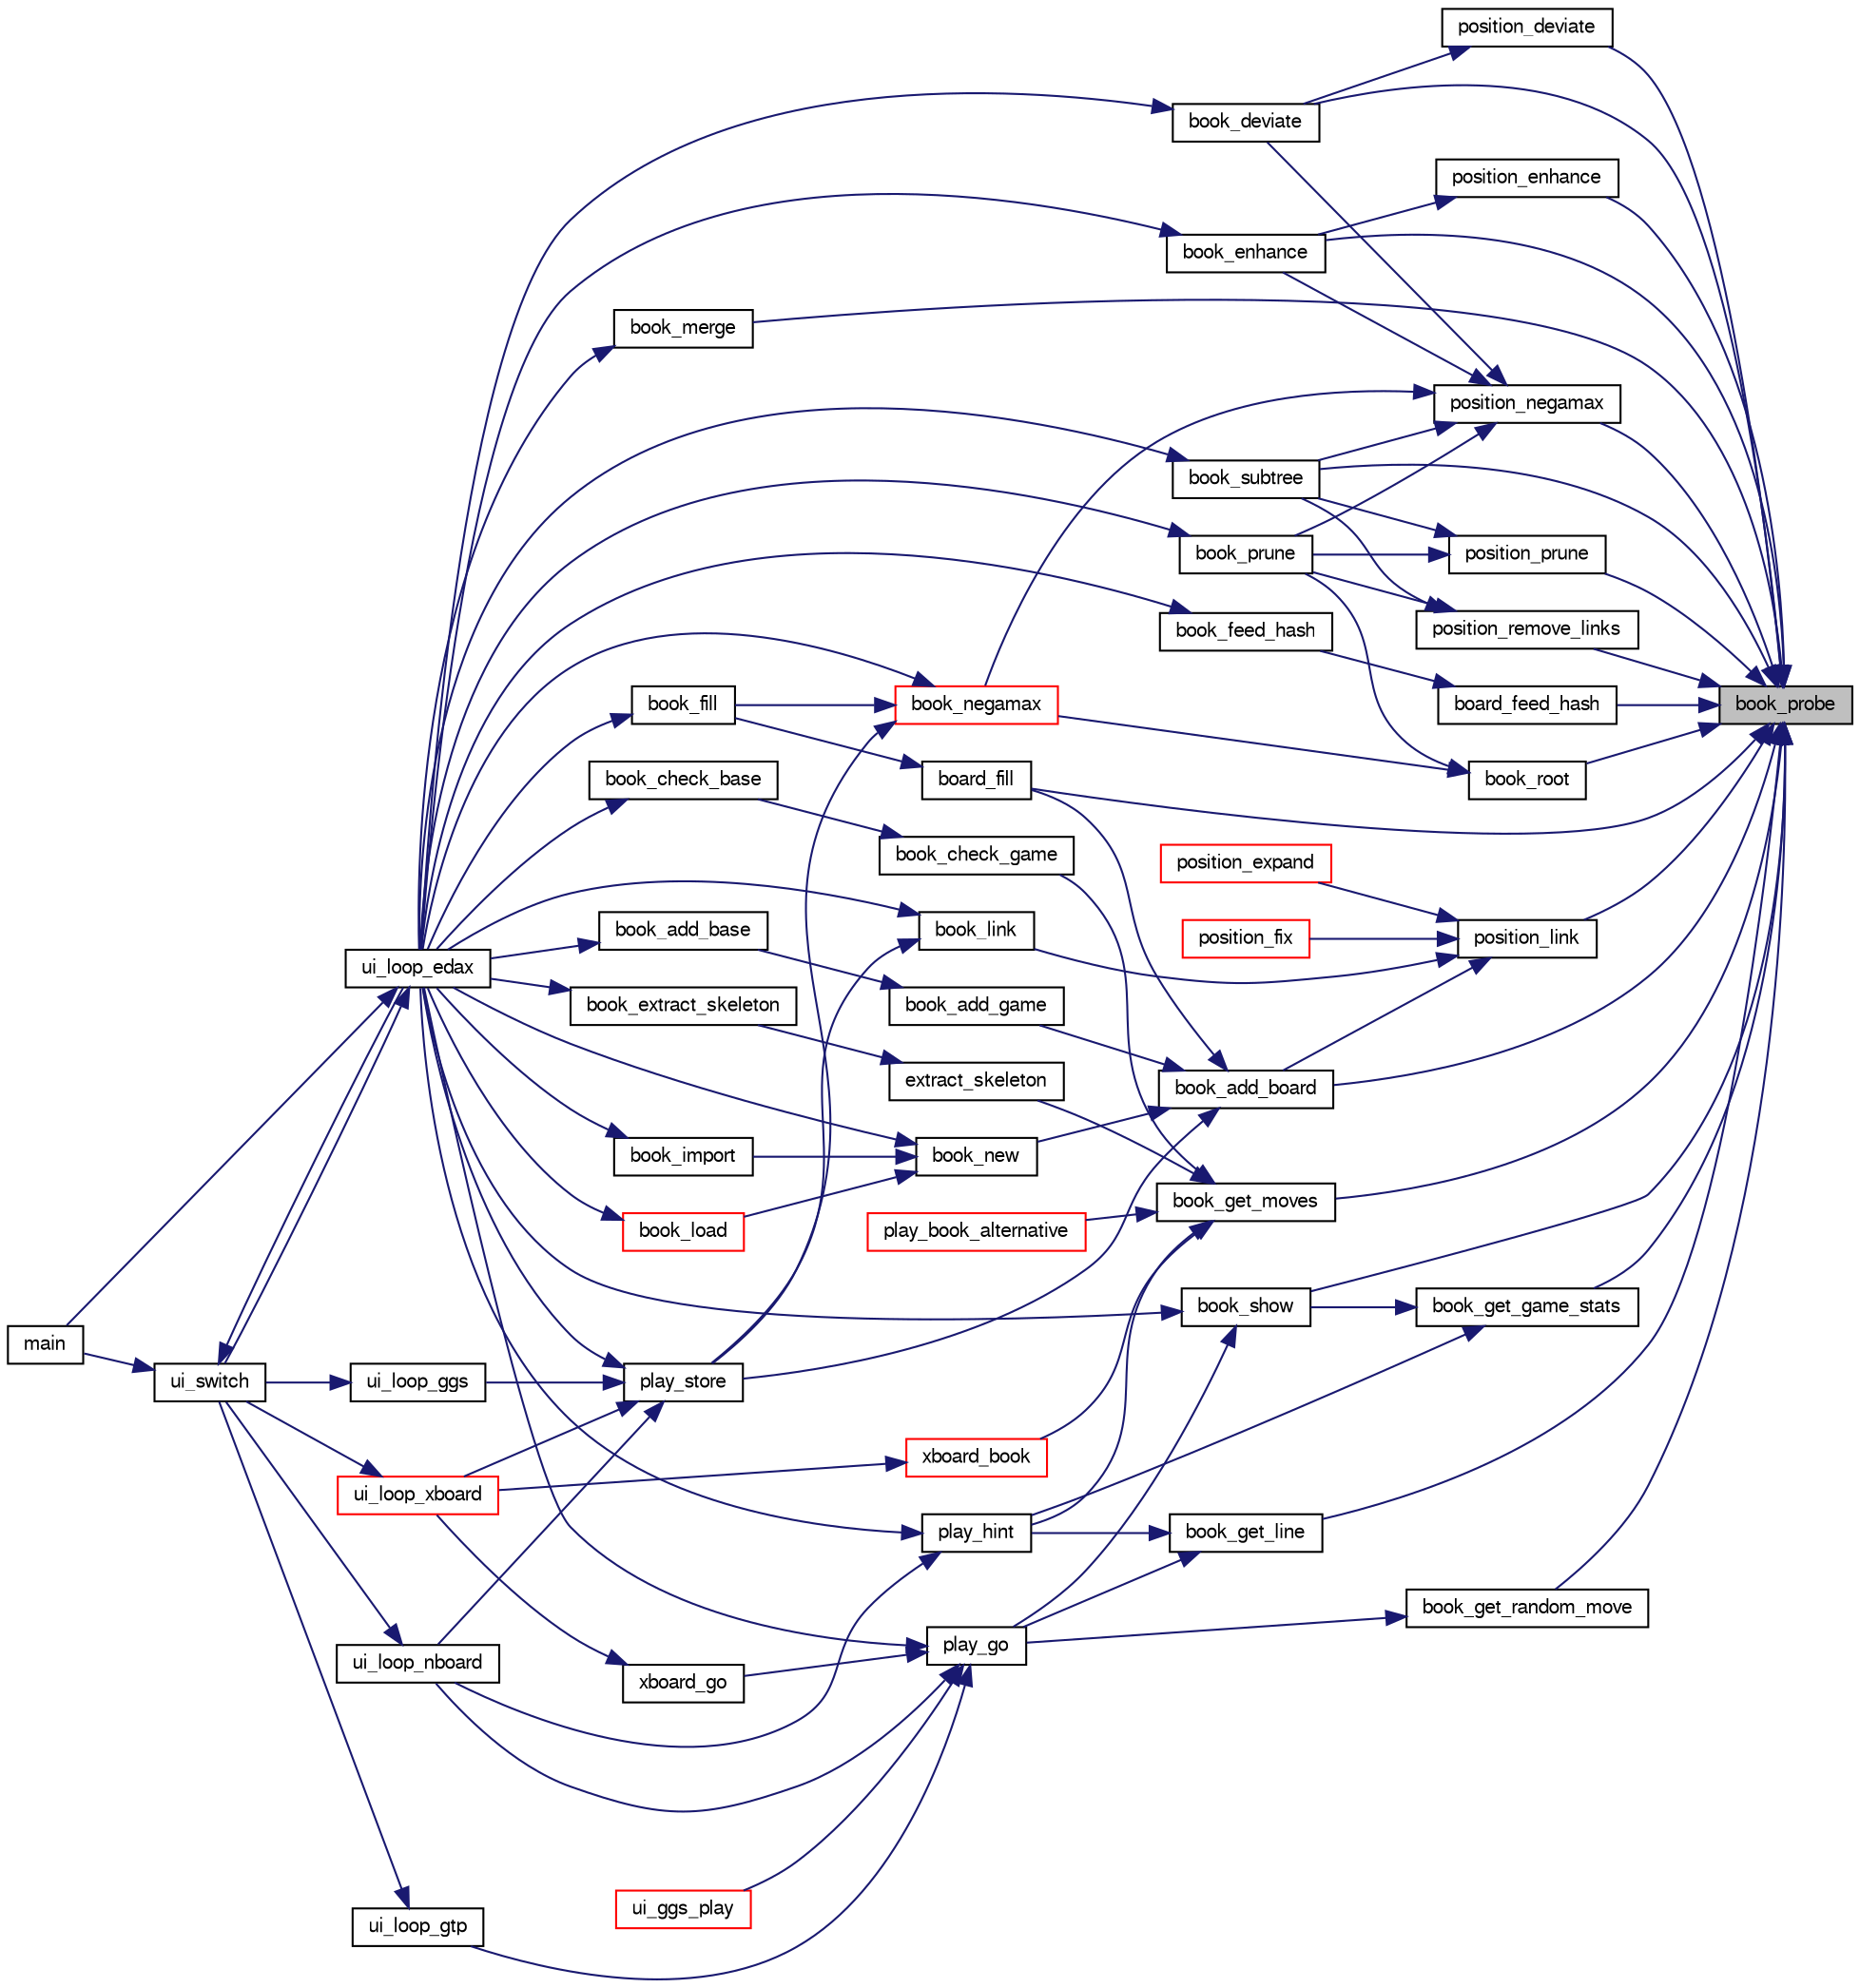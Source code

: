 digraph "book_probe"
{
 // LATEX_PDF_SIZE
  bgcolor="transparent";
  edge [fontname="FreeSans",fontsize="10",labelfontname="FreeSans",labelfontsize="10"];
  node [fontname="FreeSans",fontsize="10",shape=record];
  rankdir="RL";
  Node1 [label="book_probe",height=0.2,width=0.4,color="black", fillcolor="grey75", style="filled", fontcolor="black",tooltip="Find a position in the book."];
  Node1 -> Node2 [dir="back",color="midnightblue",fontsize="10",style="solid",fontname="FreeSans"];
  Node2 [label="board_feed_hash",height=0.2,width=0.4,color="black",URL="$book_8c.html#a9c0c6a1b902182109525eb3e10db7cad",tooltip="Feed hash from a position."];
  Node2 -> Node3 [dir="back",color="midnightblue",fontsize="10",style="solid",fontname="FreeSans"];
  Node3 [label="book_feed_hash",height=0.2,width=0.4,color="black",URL="$book_8c.html#aab16bca1d8010c87a6c1fbca9497657c",tooltip="feed hash table from the opening book."];
  Node3 -> Node4 [dir="back",color="midnightblue",fontsize="10",style="solid",fontname="FreeSans"];
  Node4 [label="ui_loop_edax",height=0.2,width=0.4,color="black",URL="$edax_8c.html#a2354b96c7688bae32bedb6203d672f50",tooltip="Loop event."];
  Node4 -> Node5 [dir="back",color="midnightblue",fontsize="10",style="solid",fontname="FreeSans"];
  Node5 [label="main",height=0.2,width=0.4,color="black",URL="$main_8c.html#a3c04138a5bfe5d72780bb7e82a18e627",tooltip="edax main function."];
  Node4 -> Node6 [dir="back",color="midnightblue",fontsize="10",style="solid",fontname="FreeSans"];
  Node6 [label="ui_switch",height=0.2,width=0.4,color="black",URL="$ui_8c.html#a4234d6b0fd690186ef0ec2fc2eba2d4d",tooltip="Switch between different User Interface."];
  Node6 -> Node5 [dir="back",color="midnightblue",fontsize="10",style="solid",fontname="FreeSans"];
  Node6 -> Node4 [dir="back",color="midnightblue",fontsize="10",style="solid",fontname="FreeSans"];
  Node1 -> Node7 [dir="back",color="midnightblue",fontsize="10",style="solid",fontname="FreeSans"];
  Node7 [label="board_fill",height=0.2,width=0.4,color="black",URL="$book_8c.html#abdce4d74200559a64a4a498f952cfe96",tooltip="Fill the opening book."];
  Node7 -> Node8 [dir="back",color="midnightblue",fontsize="10",style="solid",fontname="FreeSans"];
  Node8 [label="book_fill",height=0.2,width=0.4,color="black",URL="$book_8c.html#a8b077347609455ad7b3647212dde9cff",tooltip="Fill a book."];
  Node8 -> Node4 [dir="back",color="midnightblue",fontsize="10",style="solid",fontname="FreeSans"];
  Node1 -> Node9 [dir="back",color="midnightblue",fontsize="10",style="solid",fontname="FreeSans"];
  Node9 [label="book_add_board",height=0.2,width=0.4,color="black",URL="$book_8c.html#a429dbc3a206062b05e0e9da5f6fd8452",tooltip="Add a position."];
  Node9 -> Node7 [dir="back",color="midnightblue",fontsize="10",style="solid",fontname="FreeSans"];
  Node9 -> Node10 [dir="back",color="midnightblue",fontsize="10",style="solid",fontname="FreeSans"];
  Node10 [label="book_add_game",height=0.2,width=0.4,color="black",URL="$book_8c.html#aea8461bde1df7dad3d55f9589c1ed586",tooltip="Add positions from a game."];
  Node10 -> Node11 [dir="back",color="midnightblue",fontsize="10",style="solid",fontname="FreeSans"];
  Node11 [label="book_add_base",height=0.2,width=0.4,color="black",URL="$book_8c.html#af1d5717ff0e5c8adb16ec5f86197cc33",tooltip="Add positions from a game database."];
  Node11 -> Node4 [dir="back",color="midnightblue",fontsize="10",style="solid",fontname="FreeSans"];
  Node9 -> Node12 [dir="back",color="midnightblue",fontsize="10",style="solid",fontname="FreeSans"];
  Node12 [label="book_new",height=0.2,width=0.4,color="black",URL="$book_8c.html#ad5b3cab81d4692d626c6f7c6d9de87e5",tooltip="Create a new opening book."];
  Node12 -> Node13 [dir="back",color="midnightblue",fontsize="10",style="solid",fontname="FreeSans"];
  Node13 [label="book_import",height=0.2,width=0.4,color="black",URL="$book_8c.html#a4712b08434258f4d8d8808cc6ce94914",tooltip="Import an opening book."];
  Node13 -> Node4 [dir="back",color="midnightblue",fontsize="10",style="solid",fontname="FreeSans"];
  Node12 -> Node14 [dir="back",color="midnightblue",fontsize="10",style="solid",fontname="FreeSans"];
  Node14 [label="book_load",height=0.2,width=0.4,color="red",URL="$book_8c.html#ae4908276236d3d01b1368df695396207",tooltip="Load the opening book."];
  Node14 -> Node4 [dir="back",color="midnightblue",fontsize="10",style="solid",fontname="FreeSans"];
  Node12 -> Node4 [dir="back",color="midnightblue",fontsize="10",style="solid",fontname="FreeSans"];
  Node9 -> Node20 [dir="back",color="midnightblue",fontsize="10",style="solid",fontname="FreeSans"];
  Node20 [label="play_store",height=0.2,width=0.4,color="black",URL="$play_8c.html#a050579c3f94a2d5990bc186369ad7980",tooltip="store the game into the opening book"];
  Node20 -> Node4 [dir="back",color="midnightblue",fontsize="10",style="solid",fontname="FreeSans"];
  Node20 -> Node21 [dir="back",color="midnightblue",fontsize="10",style="solid",fontname="FreeSans"];
  Node21 [label="ui_loop_ggs",height=0.2,width=0.4,color="black",URL="$ggs_8c.html#a245d5c8f964506584b8d505c7305eb94",tooltip="ui_loop_ggs"];
  Node21 -> Node6 [dir="back",color="midnightblue",fontsize="10",style="solid",fontname="FreeSans"];
  Node20 -> Node22 [dir="back",color="midnightblue",fontsize="10",style="solid",fontname="FreeSans"];
  Node22 [label="ui_loop_nboard",height=0.2,width=0.4,color="black",URL="$nboard_8c.html#a13ec69450a157e8cbf526b11d1a27be6",tooltip="Loop event."];
  Node22 -> Node6 [dir="back",color="midnightblue",fontsize="10",style="solid",fontname="FreeSans"];
  Node20 -> Node23 [dir="back",color="midnightblue",fontsize="10",style="solid",fontname="FreeSans"];
  Node23 [label="ui_loop_xboard",height=0.2,width=0.4,color="red",URL="$ui_8h.html#af80ec70d3d08eb4c17c84d3997aaba0f",tooltip="Loop event."];
  Node23 -> Node6 [dir="back",color="midnightblue",fontsize="10",style="solid",fontname="FreeSans"];
  Node1 -> Node25 [dir="back",color="midnightblue",fontsize="10",style="solid",fontname="FreeSans"];
  Node25 [label="book_deviate",height=0.2,width=0.4,color="black",URL="$book_8c.html#ad3ff0b9b8333c6714cd23ca4ebb620b8",tooltip="Deviate a book."];
  Node25 -> Node4 [dir="back",color="midnightblue",fontsize="10",style="solid",fontname="FreeSans"];
  Node1 -> Node26 [dir="back",color="midnightblue",fontsize="10",style="solid",fontname="FreeSans"];
  Node26 [label="book_enhance",height=0.2,width=0.4,color="black",URL="$book_8c.html#a55c9eb657940f815d9be360f1f2b7aea",tooltip="Enhance a book."];
  Node26 -> Node4 [dir="back",color="midnightblue",fontsize="10",style="solid",fontname="FreeSans"];
  Node1 -> Node27 [dir="back",color="midnightblue",fontsize="10",style="solid",fontname="FreeSans"];
  Node27 [label="book_get_game_stats",height=0.2,width=0.4,color="black",URL="$book_8c.html#aa7c2d0e635012ae756261619a1188e5c",tooltip="Get game statistics from a position."];
  Node27 -> Node28 [dir="back",color="midnightblue",fontsize="10",style="solid",fontname="FreeSans"];
  Node28 [label="book_show",height=0.2,width=0.4,color="black",URL="$book_8c.html#a393a42eb1a3ce423cad7df4eb4ffaac4",tooltip="Display a position from the book."];
  Node28 -> Node29 [dir="back",color="midnightblue",fontsize="10",style="solid",fontname="FreeSans"];
  Node29 [label="play_go",height=0.2,width=0.4,color="black",URL="$play_8c.html#aeba64a0b6660a04cff93da447da3f746",tooltip="Start thinking."];
  Node29 -> Node30 [dir="back",color="midnightblue",fontsize="10",style="solid",fontname="FreeSans"];
  Node30 [label="ui_ggs_play",height=0.2,width=0.4,color="red",URL="$ggs_8c.html#a55704d516945d0fc38a4aae02fca1bfe",tooltip="ui_ggs_play"];
  Node29 -> Node4 [dir="back",color="midnightblue",fontsize="10",style="solid",fontname="FreeSans"];
  Node29 -> Node33 [dir="back",color="midnightblue",fontsize="10",style="solid",fontname="FreeSans"];
  Node33 [label="ui_loop_gtp",height=0.2,width=0.4,color="black",URL="$gtp_8c.html#aa036470059be60da73acd63418093e1e",tooltip="Loop event."];
  Node33 -> Node6 [dir="back",color="midnightblue",fontsize="10",style="solid",fontname="FreeSans"];
  Node29 -> Node22 [dir="back",color="midnightblue",fontsize="10",style="solid",fontname="FreeSans"];
  Node29 -> Node34 [dir="back",color="midnightblue",fontsize="10",style="solid",fontname="FreeSans"];
  Node34 [label="xboard_go",height=0.2,width=0.4,color="black",URL="$xboard_8c.html#ac3cbe43d38c75f78ef60f463f91bf3fe",tooltip=" "];
  Node34 -> Node23 [dir="back",color="midnightblue",fontsize="10",style="solid",fontname="FreeSans"];
  Node28 -> Node4 [dir="back",color="midnightblue",fontsize="10",style="solid",fontname="FreeSans"];
  Node27 -> Node35 [dir="back",color="midnightblue",fontsize="10",style="solid",fontname="FreeSans"];
  Node35 [label="play_hint",height=0.2,width=0.4,color="black",URL="$play_8c.html#a331a1824215c3c7be0241fe0e2d4da57",tooltip="Start thinking."];
  Node35 -> Node4 [dir="back",color="midnightblue",fontsize="10",style="solid",fontname="FreeSans"];
  Node35 -> Node22 [dir="back",color="midnightblue",fontsize="10",style="solid",fontname="FreeSans"];
  Node1 -> Node36 [dir="back",color="midnightblue",fontsize="10",style="solid",fontname="FreeSans"];
  Node36 [label="book_get_line",height=0.2,width=0.4,color="black",URL="$book_8c.html#a5c4b33003cbd770b19d394d4f6dd6a4f",tooltip="Get a variation from the book."];
  Node36 -> Node29 [dir="back",color="midnightblue",fontsize="10",style="solid",fontname="FreeSans"];
  Node36 -> Node35 [dir="back",color="midnightblue",fontsize="10",style="solid",fontname="FreeSans"];
  Node1 -> Node37 [dir="back",color="midnightblue",fontsize="10",style="solid",fontname="FreeSans"];
  Node37 [label="book_get_moves",height=0.2,width=0.4,color="black",URL="$book_8c.html#aa1610f481122264992eac876893fdf35",tooltip="Get a list of moves from the book."];
  Node37 -> Node38 [dir="back",color="midnightblue",fontsize="10",style="solid",fontname="FreeSans"];
  Node38 [label="book_check_game",height=0.2,width=0.4,color="black",URL="$book_8c.html#a8996ed1153616ffa18e6819b88e106c9",tooltip="Check positions from a game."];
  Node38 -> Node39 [dir="back",color="midnightblue",fontsize="10",style="solid",fontname="FreeSans"];
  Node39 [label="book_check_base",height=0.2,width=0.4,color="black",URL="$book_8c.html#a1a212c1d3af5bc7a9183a3de0ab9cb90",tooltip="Check positions from a game database."];
  Node39 -> Node4 [dir="back",color="midnightblue",fontsize="10",style="solid",fontname="FreeSans"];
  Node37 -> Node40 [dir="back",color="midnightblue",fontsize="10",style="solid",fontname="FreeSans"];
  Node40 [label="extract_skeleton",height=0.2,width=0.4,color="black",URL="$book_8c.html#a65253e739b9201531bad8dc071d24d11",tooltip="Extract book lines to a game base."];
  Node40 -> Node41 [dir="back",color="midnightblue",fontsize="10",style="solid",fontname="FreeSans"];
  Node41 [label="book_extract_skeleton",height=0.2,width=0.4,color="black",URL="$book_8c.html#acf1637f23cf5986972b991bcad5c20d8",tooltip="Extract book draws to a game base."];
  Node41 -> Node4 [dir="back",color="midnightblue",fontsize="10",style="solid",fontname="FreeSans"];
  Node37 -> Node42 [dir="back",color="midnightblue",fontsize="10",style="solid",fontname="FreeSans"];
  Node42 [label="play_book_alternative",height=0.2,width=0.4,color="red",URL="$play_8c.html#a0a53dfd153477f6332c030733e3a2d56",tooltip="Seek for the best alternative move from the opening book."];
  Node37 -> Node35 [dir="back",color="midnightblue",fontsize="10",style="solid",fontname="FreeSans"];
  Node37 -> Node44 [dir="back",color="midnightblue",fontsize="10",style="solid",fontname="FreeSans"];
  Node44 [label="xboard_book",height=0.2,width=0.4,color="red",URL="$xboard_8c.html#a498d40e5c213c58ed6f986dbe834048b",tooltip="Send a move from the book, if available."];
  Node44 -> Node23 [dir="back",color="midnightblue",fontsize="10",style="solid",fontname="FreeSans"];
  Node1 -> Node45 [dir="back",color="midnightblue",fontsize="10",style="solid",fontname="FreeSans"];
  Node45 [label="book_get_random_move",height=0.2,width=0.4,color="black",URL="$book_8c.html#a71ddeb4c807f9833f5e8507ba9dab350",tooltip="Get a move at random from the opening book."];
  Node45 -> Node29 [dir="back",color="midnightblue",fontsize="10",style="solid",fontname="FreeSans"];
  Node1 -> Node46 [dir="back",color="midnightblue",fontsize="10",style="solid",fontname="FreeSans"];
  Node46 [label="book_merge",height=0.2,width=0.4,color="black",URL="$book_8c.html#aa496342cb2a666bd18913b11c337347c",tooltip="Merge two opening books."];
  Node46 -> Node4 [dir="back",color="midnightblue",fontsize="10",style="solid",fontname="FreeSans"];
  Node1 -> Node47 [dir="back",color="midnightblue",fontsize="10",style="solid",fontname="FreeSans"];
  Node47 [label="book_root",height=0.2,width=0.4,color="black",URL="$book_8c.html#a15fb375522cfce3cca97b01d84fab40d",tooltip="Find the initial position in the book."];
  Node47 -> Node48 [dir="back",color="midnightblue",fontsize="10",style="solid",fontname="FreeSans"];
  Node48 [label="book_negamax",height=0.2,width=0.4,color="red",URL="$book_8c.html#a70ff66707cb4b7eafd4d09668f5dcfb5",tooltip="Negamax a book."];
  Node48 -> Node8 [dir="back",color="midnightblue",fontsize="10",style="solid",fontname="FreeSans"];
  Node48 -> Node20 [dir="back",color="midnightblue",fontsize="10",style="solid",fontname="FreeSans"];
  Node48 -> Node4 [dir="back",color="midnightblue",fontsize="10",style="solid",fontname="FreeSans"];
  Node47 -> Node50 [dir="back",color="midnightblue",fontsize="10",style="solid",fontname="FreeSans"];
  Node50 [label="book_prune",height=0.2,width=0.4,color="black",URL="$book_8c.html#ab50384fa046cdc1e2c4b160aef84cf6a",tooltip="Prune a book."];
  Node50 -> Node4 [dir="back",color="midnightblue",fontsize="10",style="solid",fontname="FreeSans"];
  Node1 -> Node28 [dir="back",color="midnightblue",fontsize="10",style="solid",fontname="FreeSans"];
  Node1 -> Node51 [dir="back",color="midnightblue",fontsize="10",style="solid",fontname="FreeSans"];
  Node51 [label="book_subtree",height=0.2,width=0.4,color="black",URL="$book_8c.html#a54e2a9a31eaf5be229ebfb49e200065b",tooltip="Prune a book."];
  Node51 -> Node4 [dir="back",color="midnightblue",fontsize="10",style="solid",fontname="FreeSans"];
  Node1 -> Node52 [dir="back",color="midnightblue",fontsize="10",style="solid",fontname="FreeSans"];
  Node52 [label="position_deviate",height=0.2,width=0.4,color="black",URL="$book_8c.html#ae9ee489a468274fd83808c53da0418c9",tooltip="Deviate a position."];
  Node52 -> Node25 [dir="back",color="midnightblue",fontsize="10",style="solid",fontname="FreeSans"];
  Node1 -> Node53 [dir="back",color="midnightblue",fontsize="10",style="solid",fontname="FreeSans"];
  Node53 [label="position_enhance",height=0.2,width=0.4,color="black",URL="$book_8c.html#ae7bdabeabfe76594a8c99bcdb98dedff",tooltip="Enhance a position."];
  Node53 -> Node26 [dir="back",color="midnightblue",fontsize="10",style="solid",fontname="FreeSans"];
  Node1 -> Node54 [dir="back",color="midnightblue",fontsize="10",style="solid",fontname="FreeSans"];
  Node54 [label="position_link",height=0.2,width=0.4,color="black",URL="$book_8c.html#a019aa7c08d4071fc2afc5c4a01777699",tooltip="Link a position."];
  Node54 -> Node9 [dir="back",color="midnightblue",fontsize="10",style="solid",fontname="FreeSans"];
  Node54 -> Node55 [dir="back",color="midnightblue",fontsize="10",style="solid",fontname="FreeSans"];
  Node55 [label="book_link",height=0.2,width=0.4,color="black",URL="$book_8c.html#aa6ed7f52fa850a997e7d4290bfbc5675",tooltip="Link a book."];
  Node55 -> Node20 [dir="back",color="midnightblue",fontsize="10",style="solid",fontname="FreeSans"];
  Node55 -> Node4 [dir="back",color="midnightblue",fontsize="10",style="solid",fontname="FreeSans"];
  Node54 -> Node56 [dir="back",color="midnightblue",fontsize="10",style="solid",fontname="FreeSans"];
  Node56 [label="position_expand",height=0.2,width=0.4,color="red",URL="$book_8c.html#a3d3386302ce5a1f050ca860bcf8c2ce6",tooltip="Expand a position."];
  Node54 -> Node58 [dir="back",color="midnightblue",fontsize="10",style="solid",fontname="FreeSans"];
  Node58 [label="position_fix",height=0.2,width=0.4,color="red",URL="$book_8c.html#a2ed2c1217479c4fbf492246c22b28199",tooltip="Fix a position."];
  Node1 -> Node60 [dir="back",color="midnightblue",fontsize="10",style="solid",fontname="FreeSans"];
  Node60 [label="position_negamax",height=0.2,width=0.4,color="black",URL="$book_8c.html#a0f9f396689401dd6b9b1e3cc8cc26ab1",tooltip="Negamax a position."];
  Node60 -> Node25 [dir="back",color="midnightblue",fontsize="10",style="solid",fontname="FreeSans"];
  Node60 -> Node26 [dir="back",color="midnightblue",fontsize="10",style="solid",fontname="FreeSans"];
  Node60 -> Node48 [dir="back",color="midnightblue",fontsize="10",style="solid",fontname="FreeSans"];
  Node60 -> Node50 [dir="back",color="midnightblue",fontsize="10",style="solid",fontname="FreeSans"];
  Node60 -> Node51 [dir="back",color="midnightblue",fontsize="10",style="solid",fontname="FreeSans"];
  Node1 -> Node61 [dir="back",color="midnightblue",fontsize="10",style="solid",fontname="FreeSans"];
  Node61 [label="position_prune",height=0.2,width=0.4,color="black",URL="$book_8c.html#a7e9f0294a921db58731bfe94cd5e4579",tooltip="Prune a position."];
  Node61 -> Node50 [dir="back",color="midnightblue",fontsize="10",style="solid",fontname="FreeSans"];
  Node61 -> Node51 [dir="back",color="midnightblue",fontsize="10",style="solid",fontname="FreeSans"];
  Node1 -> Node62 [dir="back",color="midnightblue",fontsize="10",style="solid",fontname="FreeSans"];
  Node62 [label="position_remove_links",height=0.2,width=0.4,color="black",URL="$book_8c.html#a0c59fcff017f462d3cabbd2289876a02",tooltip="Remove bad links after book pruning."];
  Node62 -> Node50 [dir="back",color="midnightblue",fontsize="10",style="solid",fontname="FreeSans"];
  Node62 -> Node51 [dir="back",color="midnightblue",fontsize="10",style="solid",fontname="FreeSans"];
}
